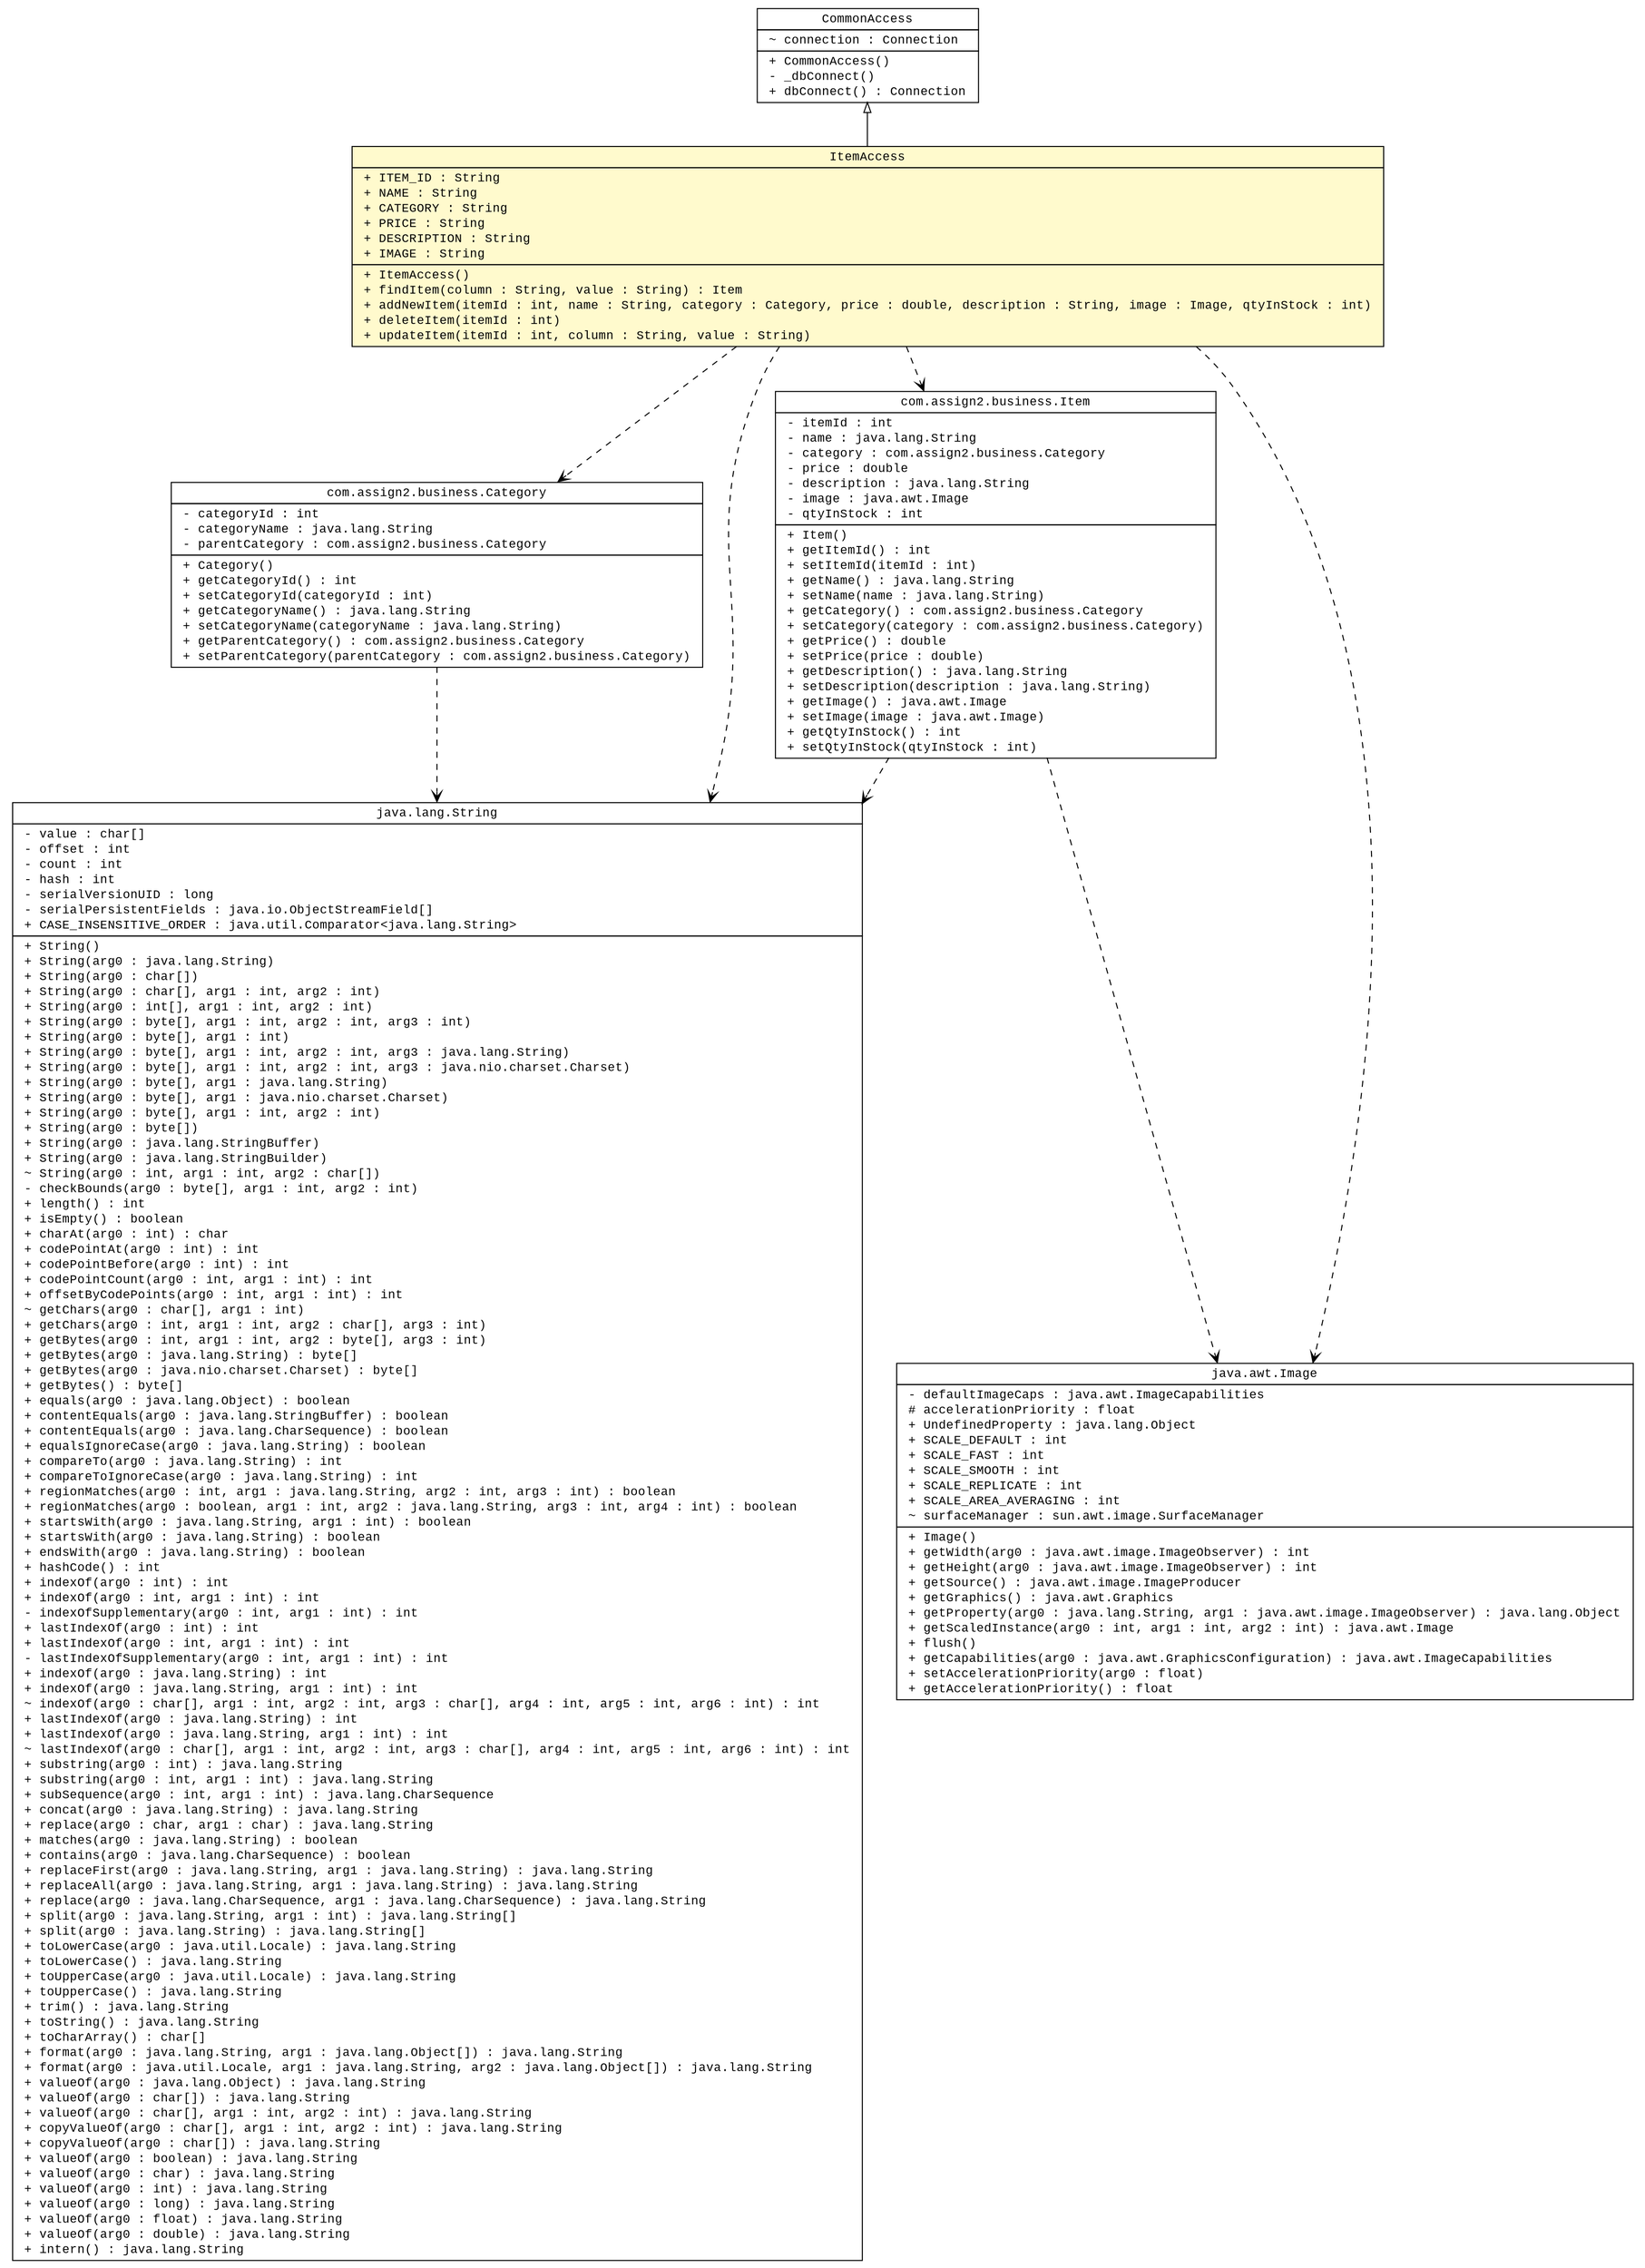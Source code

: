 #!/usr/local/bin/dot
#
# Class diagram 
# Generated by UMLGraph version 5.4 (http://www.umlgraph.org/)
#

digraph G {
	edge [fontname="Courier New",fontsize=10,labelfontname="Courier New",labelfontsize=10];
	node [fontname="Courier New",fontsize=10,shape=plaintext];
	nodesep=0.25;
	ranksep=0.5;
	// com.assign2.business.Item
	c178 [label=<<table title="com.assign2.business.Item" border="0" cellborder="1" cellspacing="0" cellpadding="2" port="p" href="../business/Item.html"><tr><td><table border="0" cellspacing="0" cellpadding="1"><tr><td align="center" balign="center"><font face="Courier New" point-size="12.0"> com.assign2.business.Item </font></td></tr></table></td></tr><tr><td><table border="0" cellspacing="0" cellpadding="1"><tr><td align="left" balign="left"> - itemId : int </td></tr><tr><td align="left" balign="left"> - name : java.lang.String </td></tr><tr><td align="left" balign="left"> - category : com.assign2.business.Category </td></tr><tr><td align="left" balign="left"> - price : double </td></tr><tr><td align="left" balign="left"> - description : java.lang.String </td></tr><tr><td align="left" balign="left"> - image : java.awt.Image </td></tr><tr><td align="left" balign="left"> - qtyInStock : int </td></tr></table></td></tr><tr><td><table border="0" cellspacing="0" cellpadding="1"><tr><td align="left" balign="left"> + Item() </td></tr><tr><td align="left" balign="left"> + getItemId() : int </td></tr><tr><td align="left" balign="left"> + setItemId(itemId : int) </td></tr><tr><td align="left" balign="left"> + getName() : java.lang.String </td></tr><tr><td align="left" balign="left"> + setName(name : java.lang.String) </td></tr><tr><td align="left" balign="left"> + getCategory() : com.assign2.business.Category </td></tr><tr><td align="left" balign="left"> + setCategory(category : com.assign2.business.Category) </td></tr><tr><td align="left" balign="left"> + getPrice() : double </td></tr><tr><td align="left" balign="left"> + setPrice(price : double) </td></tr><tr><td align="left" balign="left"> + getDescription() : java.lang.String </td></tr><tr><td align="left" balign="left"> + setDescription(description : java.lang.String) </td></tr><tr><td align="left" balign="left"> + getImage() : java.awt.Image </td></tr><tr><td align="left" balign="left"> + setImage(image : java.awt.Image) </td></tr><tr><td align="left" balign="left"> + getQtyInStock() : int </td></tr><tr><td align="left" balign="left"> + setQtyInStock(qtyInStock : int) </td></tr></table></td></tr></table>>, URL="../business/Item.html", fontname="Courier New", fontcolor="black", fontsize=12.0];
	// com.assign2.business.Category
	c180 [label=<<table title="com.assign2.business.Category" border="0" cellborder="1" cellspacing="0" cellpadding="2" port="p" href="../business/Category.html"><tr><td><table border="0" cellspacing="0" cellpadding="1"><tr><td align="center" balign="center"><font face="Courier New" point-size="12.0"> com.assign2.business.Category </font></td></tr></table></td></tr><tr><td><table border="0" cellspacing="0" cellpadding="1"><tr><td align="left" balign="left"> - categoryId : int </td></tr><tr><td align="left" balign="left"> - categoryName : java.lang.String </td></tr><tr><td align="left" balign="left"> - parentCategory : com.assign2.business.Category </td></tr></table></td></tr><tr><td><table border="0" cellspacing="0" cellpadding="1"><tr><td align="left" balign="left"> + Category() </td></tr><tr><td align="left" balign="left"> + getCategoryId() : int </td></tr><tr><td align="left" balign="left"> + setCategoryId(categoryId : int) </td></tr><tr><td align="left" balign="left"> + getCategoryName() : java.lang.String </td></tr><tr><td align="left" balign="left"> + setCategoryName(categoryName : java.lang.String) </td></tr><tr><td align="left" balign="left"> + getParentCategory() : com.assign2.business.Category </td></tr><tr><td align="left" balign="left"> + setParentCategory(parentCategory : com.assign2.business.Category) </td></tr></table></td></tr></table>>, URL="../business/Category.html", fontname="Courier New", fontcolor="black", fontsize=12.0];
	// com.assign2.data.ItemAccess
	c183 [label=<<table title="com.assign2.data.ItemAccess" border="0" cellborder="1" cellspacing="0" cellpadding="2" port="p" bgcolor="lemonChiffon" href="./ItemAccess.html"><tr><td><table border="0" cellspacing="0" cellpadding="1"><tr><td align="center" balign="center"><font face="Courier New" point-size="12.0"> ItemAccess </font></td></tr></table></td></tr><tr><td><table border="0" cellspacing="0" cellpadding="1"><tr><td align="left" balign="left"> + ITEM_ID : String </td></tr><tr><td align="left" balign="left"> + NAME : String </td></tr><tr><td align="left" balign="left"> + CATEGORY : String </td></tr><tr><td align="left" balign="left"> + PRICE : String </td></tr><tr><td align="left" balign="left"> + DESCRIPTION : String </td></tr><tr><td align="left" balign="left"> + IMAGE : String </td></tr></table></td></tr><tr><td><table border="0" cellspacing="0" cellpadding="1"><tr><td align="left" balign="left"> + ItemAccess() </td></tr><tr><td align="left" balign="left"> + findItem(column : String, value : String) : Item </td></tr><tr><td align="left" balign="left"> + addNewItem(itemId : int, name : String, category : Category, price : double, description : String, image : Image, qtyInStock : int) </td></tr><tr><td align="left" balign="left"> + deleteItem(itemId : int) </td></tr><tr><td align="left" balign="left"> + updateItem(itemId : int, column : String, value : String) </td></tr></table></td></tr></table>>, URL="./ItemAccess.html", fontname="Courier New", fontcolor="black", fontsize=12.0];
	// com.assign2.data.CommonAccess
	c185 [label=<<table title="com.assign2.data.CommonAccess" border="0" cellborder="1" cellspacing="0" cellpadding="2" port="p" href="./CommonAccess.html"><tr><td><table border="0" cellspacing="0" cellpadding="1"><tr><td align="center" balign="center"><font face="Courier New" point-size="12.0"> CommonAccess </font></td></tr></table></td></tr><tr><td><table border="0" cellspacing="0" cellpadding="1"><tr><td align="left" balign="left"> ~ connection : Connection </td></tr></table></td></tr><tr><td><table border="0" cellspacing="0" cellpadding="1"><tr><td align="left" balign="left"> + CommonAccess() </td></tr><tr><td align="left" balign="left"> - _dbConnect() </td></tr><tr><td align="left" balign="left"> + dbConnect() : Connection </td></tr></table></td></tr></table>>, URL="./CommonAccess.html", fontname="Courier New", fontcolor="black", fontsize=12.0];
	//com.assign2.data.ItemAccess extends com.assign2.data.CommonAccess
	c185:p -> c183:p [dir=back,arrowtail=empty];
	// com.assign2.business.Item DEPEND java.lang.String
	c178:p -> c187:p [taillabel="", label="", headlabel="", fontname="Courier New", fontcolor="black", fontsize=12.0, color="black", arrowhead=open, style=dashed];
	// com.assign2.business.Item DEPEND java.awt.Image
	c178:p -> c188:p [taillabel="", label="", headlabel="", fontname="Courier New", fontcolor="black", fontsize=12.0, color="black", arrowhead=open, style=dashed];
	// com.assign2.business.Category DEPEND java.lang.String
	c180:p -> c187:p [taillabel="", label="", headlabel="", fontname="Courier New", fontcolor="black", fontsize=12.0, color="black", arrowhead=open, style=dashed];
	// com.assign2.data.ItemAccess DEPEND java.lang.String
	c183:p -> c187:p [taillabel="", label="", headlabel="", fontname="Courier New", fontcolor="black", fontsize=12.0, color="black", arrowhead=open, style=dashed];
	// com.assign2.data.ItemAccess DEPEND com.assign2.business.Category
	c183:p -> c180:p [taillabel="", label="", headlabel="", fontname="Courier New", fontcolor="black", fontsize=12.0, color="black", arrowhead=open, style=dashed];
	// com.assign2.data.ItemAccess DEPEND com.assign2.business.Item
	c183:p -> c178:p [taillabel="", label="", headlabel="", fontname="Courier New", fontcolor="black", fontsize=12.0, color="black", arrowhead=open, style=dashed];
	// com.assign2.data.ItemAccess DEPEND java.awt.Image
	c183:p -> c188:p [taillabel="", label="", headlabel="", fontname="Courier New", fontcolor="black", fontsize=12.0, color="black", arrowhead=open, style=dashed];
	// java.awt.Image
	c188 [label=<<table title="java.awt.Image" border="0" cellborder="1" cellspacing="0" cellpadding="2" port="p" href="http://java.sun.com/j2se/1.4.2/docs/api/java/awt/Image.html"><tr><td><table border="0" cellspacing="0" cellpadding="1"><tr><td align="center" balign="center"><font face="Courier New" point-size="12.0"> java.awt.Image </font></td></tr></table></td></tr><tr><td><table border="0" cellspacing="0" cellpadding="1"><tr><td align="left" balign="left"> - defaultImageCaps : java.awt.ImageCapabilities </td></tr><tr><td align="left" balign="left"> # accelerationPriority : float </td></tr><tr><td align="left" balign="left"> + UndefinedProperty : java.lang.Object </td></tr><tr><td align="left" balign="left"> + SCALE_DEFAULT : int </td></tr><tr><td align="left" balign="left"> + SCALE_FAST : int </td></tr><tr><td align="left" balign="left"> + SCALE_SMOOTH : int </td></tr><tr><td align="left" balign="left"> + SCALE_REPLICATE : int </td></tr><tr><td align="left" balign="left"> + SCALE_AREA_AVERAGING : int </td></tr><tr><td align="left" balign="left"> ~ surfaceManager : sun.awt.image.SurfaceManager </td></tr></table></td></tr><tr><td><table border="0" cellspacing="0" cellpadding="1"><tr><td align="left" balign="left"> + Image() </td></tr><tr><td align="left" balign="left"><font face="Courier New" point-size="12.0"> + getWidth(arg0 : java.awt.image.ImageObserver) : int </font></td></tr><tr><td align="left" balign="left"><font face="Courier New" point-size="12.0"> + getHeight(arg0 : java.awt.image.ImageObserver) : int </font></td></tr><tr><td align="left" balign="left"><font face="Courier New" point-size="12.0"> + getSource() : java.awt.image.ImageProducer </font></td></tr><tr><td align="left" balign="left"><font face="Courier New" point-size="12.0"> + getGraphics() : java.awt.Graphics </font></td></tr><tr><td align="left" balign="left"><font face="Courier New" point-size="12.0"> + getProperty(arg0 : java.lang.String, arg1 : java.awt.image.ImageObserver) : java.lang.Object </font></td></tr><tr><td align="left" balign="left"> + getScaledInstance(arg0 : int, arg1 : int, arg2 : int) : java.awt.Image </td></tr><tr><td align="left" balign="left"> + flush() </td></tr><tr><td align="left" balign="left"> + getCapabilities(arg0 : java.awt.GraphicsConfiguration) : java.awt.ImageCapabilities </td></tr><tr><td align="left" balign="left"> + setAccelerationPriority(arg0 : float) </td></tr><tr><td align="left" balign="left"> + getAccelerationPriority() : float </td></tr></table></td></tr></table>>, URL="http://java.sun.com/j2se/1.4.2/docs/api/java/awt/Image.html", fontname="Courier New", fontcolor="black", fontsize=12.0];
	// java.lang.String
	c187 [label=<<table title="java.lang.String" border="0" cellborder="1" cellspacing="0" cellpadding="2" port="p" href="http://java.sun.com/j2se/1.4.2/docs/api/java/lang/String.html"><tr><td><table border="0" cellspacing="0" cellpadding="1"><tr><td align="center" balign="center"><font face="Courier New" point-size="12.0"> java.lang.String </font></td></tr></table></td></tr><tr><td><table border="0" cellspacing="0" cellpadding="1"><tr><td align="left" balign="left"> - value : char[] </td></tr><tr><td align="left" balign="left"> - offset : int </td></tr><tr><td align="left" balign="left"> - count : int </td></tr><tr><td align="left" balign="left"> - hash : int </td></tr><tr><td align="left" balign="left"> - serialVersionUID : long </td></tr><tr><td align="left" balign="left"> - serialPersistentFields : java.io.ObjectStreamField[] </td></tr><tr><td align="left" balign="left"> + CASE_INSENSITIVE_ORDER : java.util.Comparator&lt;java.lang.String&gt; </td></tr></table></td></tr><tr><td><table border="0" cellspacing="0" cellpadding="1"><tr><td align="left" balign="left"> + String() </td></tr><tr><td align="left" balign="left"> + String(arg0 : java.lang.String) </td></tr><tr><td align="left" balign="left"> + String(arg0 : char[]) </td></tr><tr><td align="left" balign="left"> + String(arg0 : char[], arg1 : int, arg2 : int) </td></tr><tr><td align="left" balign="left"> + String(arg0 : int[], arg1 : int, arg2 : int) </td></tr><tr><td align="left" balign="left"> + String(arg0 : byte[], arg1 : int, arg2 : int, arg3 : int) </td></tr><tr><td align="left" balign="left"> + String(arg0 : byte[], arg1 : int) </td></tr><tr><td align="left" balign="left"> + String(arg0 : byte[], arg1 : int, arg2 : int, arg3 : java.lang.String) </td></tr><tr><td align="left" balign="left"> + String(arg0 : byte[], arg1 : int, arg2 : int, arg3 : java.nio.charset.Charset) </td></tr><tr><td align="left" balign="left"> + String(arg0 : byte[], arg1 : java.lang.String) </td></tr><tr><td align="left" balign="left"> + String(arg0 : byte[], arg1 : java.nio.charset.Charset) </td></tr><tr><td align="left" balign="left"> + String(arg0 : byte[], arg1 : int, arg2 : int) </td></tr><tr><td align="left" balign="left"> + String(arg0 : byte[]) </td></tr><tr><td align="left" balign="left"> + String(arg0 : java.lang.StringBuffer) </td></tr><tr><td align="left" balign="left"> + String(arg0 : java.lang.StringBuilder) </td></tr><tr><td align="left" balign="left"> ~ String(arg0 : int, arg1 : int, arg2 : char[]) </td></tr><tr><td align="left" balign="left"> - checkBounds(arg0 : byte[], arg1 : int, arg2 : int) </td></tr><tr><td align="left" balign="left"> + length() : int </td></tr><tr><td align="left" balign="left"> + isEmpty() : boolean </td></tr><tr><td align="left" balign="left"> + charAt(arg0 : int) : char </td></tr><tr><td align="left" balign="left"> + codePointAt(arg0 : int) : int </td></tr><tr><td align="left" balign="left"> + codePointBefore(arg0 : int) : int </td></tr><tr><td align="left" balign="left"> + codePointCount(arg0 : int, arg1 : int) : int </td></tr><tr><td align="left" balign="left"> + offsetByCodePoints(arg0 : int, arg1 : int) : int </td></tr><tr><td align="left" balign="left"> ~ getChars(arg0 : char[], arg1 : int) </td></tr><tr><td align="left" balign="left"> + getChars(arg0 : int, arg1 : int, arg2 : char[], arg3 : int) </td></tr><tr><td align="left" balign="left"> + getBytes(arg0 : int, arg1 : int, arg2 : byte[], arg3 : int) </td></tr><tr><td align="left" balign="left"> + getBytes(arg0 : java.lang.String) : byte[] </td></tr><tr><td align="left" balign="left"> + getBytes(arg0 : java.nio.charset.Charset) : byte[] </td></tr><tr><td align="left" balign="left"> + getBytes() : byte[] </td></tr><tr><td align="left" balign="left"> + equals(arg0 : java.lang.Object) : boolean </td></tr><tr><td align="left" balign="left"> + contentEquals(arg0 : java.lang.StringBuffer) : boolean </td></tr><tr><td align="left" balign="left"> + contentEquals(arg0 : java.lang.CharSequence) : boolean </td></tr><tr><td align="left" balign="left"> + equalsIgnoreCase(arg0 : java.lang.String) : boolean </td></tr><tr><td align="left" balign="left"> + compareTo(arg0 : java.lang.String) : int </td></tr><tr><td align="left" balign="left"> + compareToIgnoreCase(arg0 : java.lang.String) : int </td></tr><tr><td align="left" balign="left"> + regionMatches(arg0 : int, arg1 : java.lang.String, arg2 : int, arg3 : int) : boolean </td></tr><tr><td align="left" balign="left"> + regionMatches(arg0 : boolean, arg1 : int, arg2 : java.lang.String, arg3 : int, arg4 : int) : boolean </td></tr><tr><td align="left" balign="left"> + startsWith(arg0 : java.lang.String, arg1 : int) : boolean </td></tr><tr><td align="left" balign="left"> + startsWith(arg0 : java.lang.String) : boolean </td></tr><tr><td align="left" balign="left"> + endsWith(arg0 : java.lang.String) : boolean </td></tr><tr><td align="left" balign="left"> + hashCode() : int </td></tr><tr><td align="left" balign="left"> + indexOf(arg0 : int) : int </td></tr><tr><td align="left" balign="left"> + indexOf(arg0 : int, arg1 : int) : int </td></tr><tr><td align="left" balign="left"> - indexOfSupplementary(arg0 : int, arg1 : int) : int </td></tr><tr><td align="left" balign="left"> + lastIndexOf(arg0 : int) : int </td></tr><tr><td align="left" balign="left"> + lastIndexOf(arg0 : int, arg1 : int) : int </td></tr><tr><td align="left" balign="left"> - lastIndexOfSupplementary(arg0 : int, arg1 : int) : int </td></tr><tr><td align="left" balign="left"> + indexOf(arg0 : java.lang.String) : int </td></tr><tr><td align="left" balign="left"> + indexOf(arg0 : java.lang.String, arg1 : int) : int </td></tr><tr><td align="left" balign="left"> ~ indexOf(arg0 : char[], arg1 : int, arg2 : int, arg3 : char[], arg4 : int, arg5 : int, arg6 : int) : int </td></tr><tr><td align="left" balign="left"> + lastIndexOf(arg0 : java.lang.String) : int </td></tr><tr><td align="left" balign="left"> + lastIndexOf(arg0 : java.lang.String, arg1 : int) : int </td></tr><tr><td align="left" balign="left"> ~ lastIndexOf(arg0 : char[], arg1 : int, arg2 : int, arg3 : char[], arg4 : int, arg5 : int, arg6 : int) : int </td></tr><tr><td align="left" balign="left"> + substring(arg0 : int) : java.lang.String </td></tr><tr><td align="left" balign="left"> + substring(arg0 : int, arg1 : int) : java.lang.String </td></tr><tr><td align="left" balign="left"> + subSequence(arg0 : int, arg1 : int) : java.lang.CharSequence </td></tr><tr><td align="left" balign="left"> + concat(arg0 : java.lang.String) : java.lang.String </td></tr><tr><td align="left" balign="left"> + replace(arg0 : char, arg1 : char) : java.lang.String </td></tr><tr><td align="left" balign="left"> + matches(arg0 : java.lang.String) : boolean </td></tr><tr><td align="left" balign="left"> + contains(arg0 : java.lang.CharSequence) : boolean </td></tr><tr><td align="left" balign="left"> + replaceFirst(arg0 : java.lang.String, arg1 : java.lang.String) : java.lang.String </td></tr><tr><td align="left" balign="left"> + replaceAll(arg0 : java.lang.String, arg1 : java.lang.String) : java.lang.String </td></tr><tr><td align="left" balign="left"> + replace(arg0 : java.lang.CharSequence, arg1 : java.lang.CharSequence) : java.lang.String </td></tr><tr><td align="left" balign="left"> + split(arg0 : java.lang.String, arg1 : int) : java.lang.String[] </td></tr><tr><td align="left" balign="left"> + split(arg0 : java.lang.String) : java.lang.String[] </td></tr><tr><td align="left" balign="left"> + toLowerCase(arg0 : java.util.Locale) : java.lang.String </td></tr><tr><td align="left" balign="left"> + toLowerCase() : java.lang.String </td></tr><tr><td align="left" balign="left"> + toUpperCase(arg0 : java.util.Locale) : java.lang.String </td></tr><tr><td align="left" balign="left"> + toUpperCase() : java.lang.String </td></tr><tr><td align="left" balign="left"> + trim() : java.lang.String </td></tr><tr><td align="left" balign="left"> + toString() : java.lang.String </td></tr><tr><td align="left" balign="left"> + toCharArray() : char[] </td></tr><tr><td align="left" balign="left"> + format(arg0 : java.lang.String, arg1 : java.lang.Object[]) : java.lang.String </td></tr><tr><td align="left" balign="left"> + format(arg0 : java.util.Locale, arg1 : java.lang.String, arg2 : java.lang.Object[]) : java.lang.String </td></tr><tr><td align="left" balign="left"> + valueOf(arg0 : java.lang.Object) : java.lang.String </td></tr><tr><td align="left" balign="left"> + valueOf(arg0 : char[]) : java.lang.String </td></tr><tr><td align="left" balign="left"> + valueOf(arg0 : char[], arg1 : int, arg2 : int) : java.lang.String </td></tr><tr><td align="left" balign="left"> + copyValueOf(arg0 : char[], arg1 : int, arg2 : int) : java.lang.String </td></tr><tr><td align="left" balign="left"> + copyValueOf(arg0 : char[]) : java.lang.String </td></tr><tr><td align="left" balign="left"> + valueOf(arg0 : boolean) : java.lang.String </td></tr><tr><td align="left" balign="left"> + valueOf(arg0 : char) : java.lang.String </td></tr><tr><td align="left" balign="left"> + valueOf(arg0 : int) : java.lang.String </td></tr><tr><td align="left" balign="left"> + valueOf(arg0 : long) : java.lang.String </td></tr><tr><td align="left" balign="left"> + valueOf(arg0 : float) : java.lang.String </td></tr><tr><td align="left" balign="left"> + valueOf(arg0 : double) : java.lang.String </td></tr><tr><td align="left" balign="left"> + intern() : java.lang.String </td></tr></table></td></tr></table>>, URL="http://java.sun.com/j2se/1.4.2/docs/api/java/lang/String.html", fontname="Courier New", fontcolor="black", fontsize=12.0];
}

